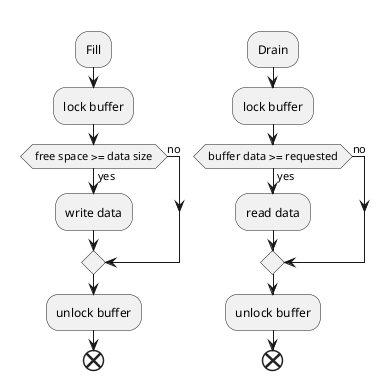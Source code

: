 @startuml
'https://plantuml.com/activity-diagram-beta

split
    -[hidden]->
    :Fill;
    :lock buffer;
    if( free space "">="" data size ) then (yes)
        :write data;
    else (no)
    endif
    :unlock buffer;
    end
split again
    -[hidden]->
    :Drain;
    :lock buffer;
    if( buffer data "">="" requested ) then (yes)
        :read data;
    else (no)
    endif
    :unlock buffer;
    end
end split

@enduml

